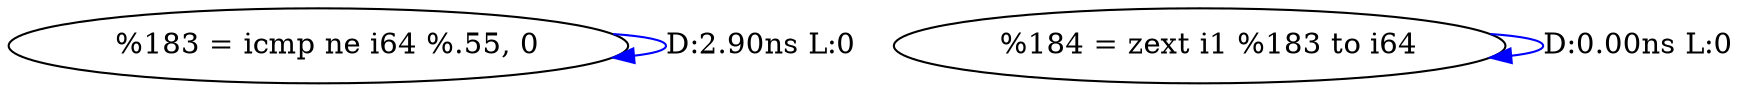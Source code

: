 digraph {
Node0x4042f00[label="  %183 = icmp ne i64 %.55, 0"];
Node0x4042f00 -> Node0x4042f00[label="D:2.90ns L:0",color=blue];
Node0x4042fe0[label="  %184 = zext i1 %183 to i64"];
Node0x4042fe0 -> Node0x4042fe0[label="D:0.00ns L:0",color=blue];
}
